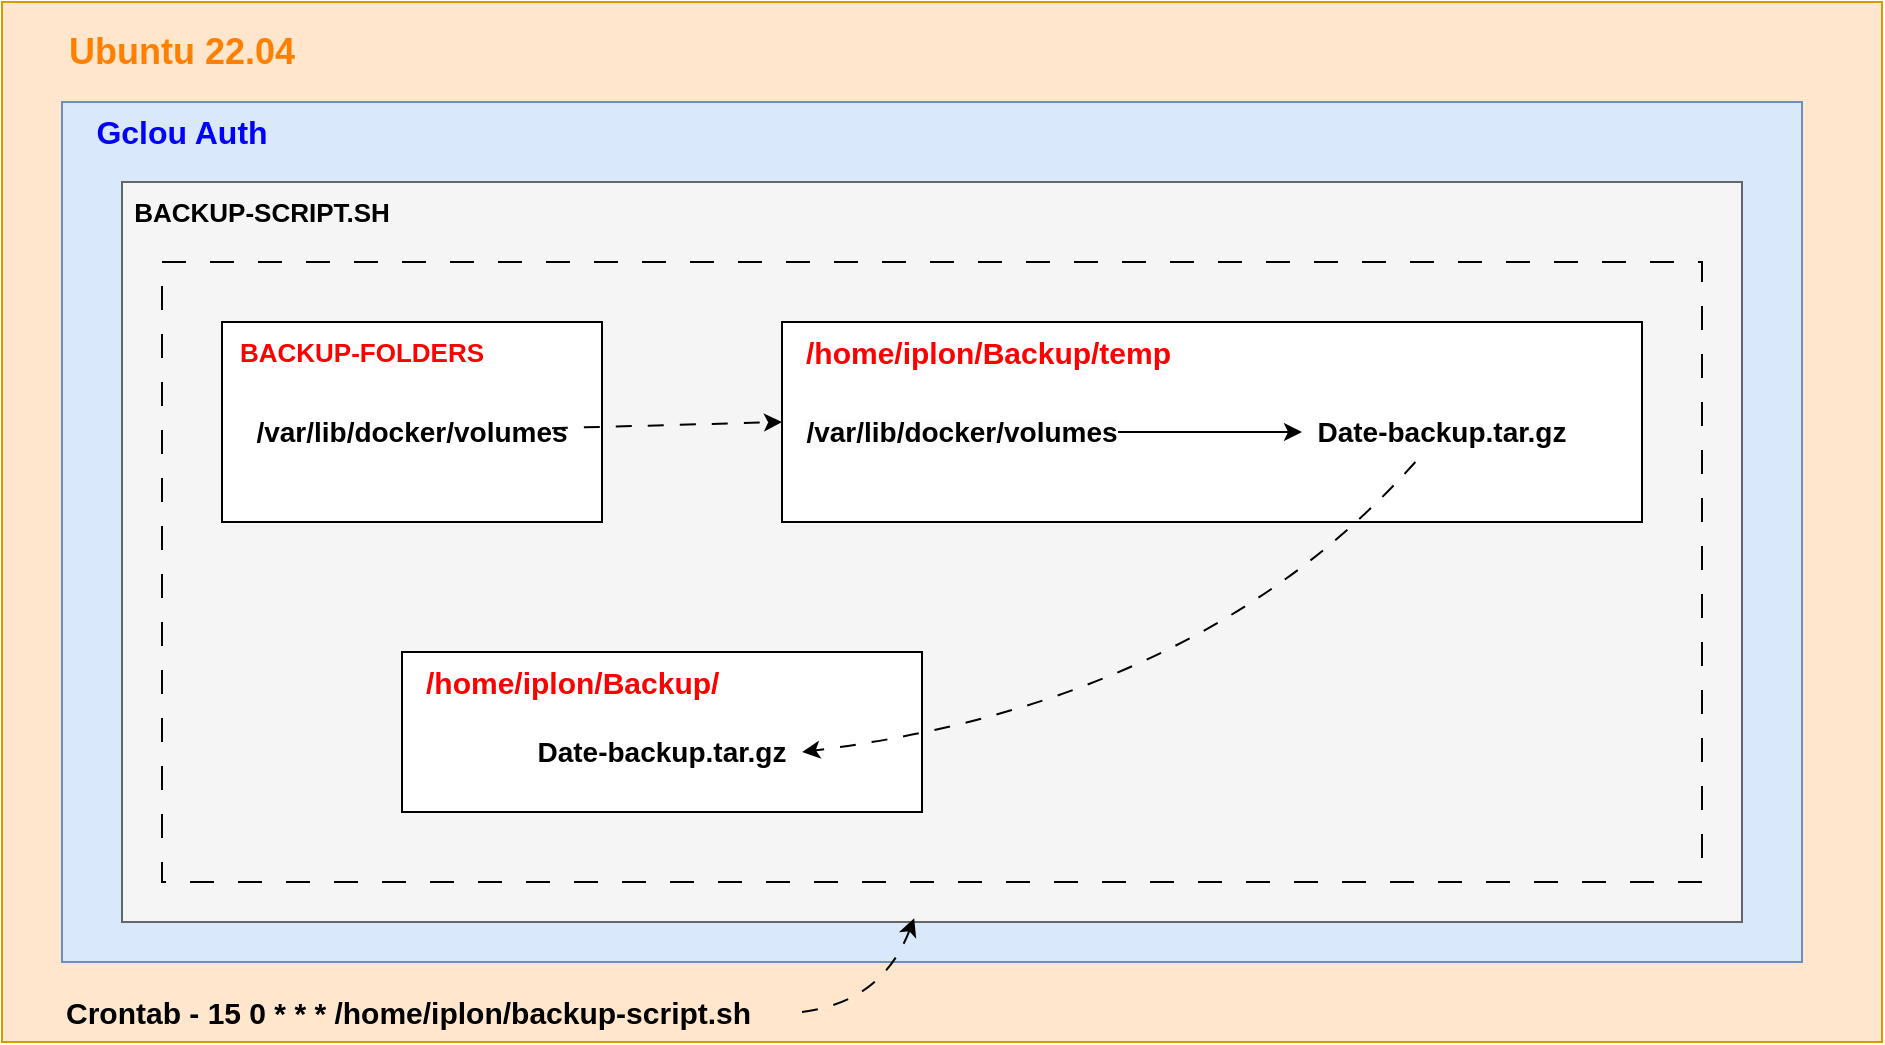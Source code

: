 <mxfile version="21.7.0" type="github">
  <diagram name="Page-1" id="9AsOzyfTxAAt59TYpuIn">
    <mxGraphModel dx="1434" dy="811" grid="1" gridSize="10" guides="1" tooltips="1" connect="1" arrows="1" fold="1" page="1" pageScale="1" pageWidth="827" pageHeight="1169" math="0" shadow="0">
      <root>
        <mxCell id="0" />
        <mxCell id="1" parent="0" />
        <mxCell id="MmiJt0va4LWQRkHMWDSl-2" value="" style="rounded=0;whiteSpace=wrap;html=1;fillColor=#ffe6cc;strokeColor=#d79b00;" parent="1" vertex="1">
          <mxGeometry x="100" y="220" width="940" height="520" as="geometry" />
        </mxCell>
        <mxCell id="MmiJt0va4LWQRkHMWDSl-3" value="" style="rounded=0;whiteSpace=wrap;html=1;fillColor=#dae8fc;strokeColor=#6c8ebf;" parent="1" vertex="1">
          <mxGeometry x="130" y="270" width="870" height="430" as="geometry" />
        </mxCell>
        <mxCell id="MmiJt0va4LWQRkHMWDSl-5" value="&lt;b&gt;&lt;font color=&quot;#ff8000&quot; style=&quot;font-size: 18px;&quot;&gt;Ubuntu 22.04&lt;/font&gt;&lt;/b&gt;" style="text;html=1;strokeColor=none;fillColor=none;align=center;verticalAlign=middle;whiteSpace=wrap;rounded=0;" parent="1" vertex="1">
          <mxGeometry x="110" y="230" width="160" height="30" as="geometry" />
        </mxCell>
        <mxCell id="MmiJt0va4LWQRkHMWDSl-6" value="" style="rounded=0;whiteSpace=wrap;html=1;fillColor=#f5f5f5;strokeColor=#666666;fontColor=#333333;" parent="1" vertex="1">
          <mxGeometry x="160" y="310" width="810" height="370" as="geometry" />
        </mxCell>
        <mxCell id="MmiJt0va4LWQRkHMWDSl-7" value="&lt;b&gt;&lt;font color=&quot;#0000ff&quot; style=&quot;font-size: 16px;&quot;&gt;Gclou Auth&lt;/font&gt;&lt;/b&gt;" style="text;html=1;strokeColor=none;fillColor=none;align=center;verticalAlign=middle;whiteSpace=wrap;rounded=0;" parent="1" vertex="1">
          <mxGeometry x="130" y="270" width="120" height="30" as="geometry" />
        </mxCell>
        <mxCell id="MmiJt0va4LWQRkHMWDSl-8" value="" style="rounded=0;whiteSpace=wrap;html=1;dashed=1;dashPattern=12 12;fillColor=none;" parent="1" vertex="1">
          <mxGeometry x="180" y="350" width="770" height="310" as="geometry" />
        </mxCell>
        <mxCell id="MmiJt0va4LWQRkHMWDSl-9" value="&lt;b&gt;&lt;font style=&quot;font-size: 13px;&quot;&gt;BACKUP-SCRIPT.SH&lt;/font&gt;&lt;/b&gt;" style="text;html=1;strokeColor=none;fillColor=none;align=center;verticalAlign=middle;whiteSpace=wrap;rounded=0;" parent="1" vertex="1">
          <mxGeometry x="160" y="310" width="140" height="30" as="geometry" />
        </mxCell>
        <mxCell id="WtYuY4UgmzVssFFDPIEh-1" value="" style="rounded=0;whiteSpace=wrap;html=1;" vertex="1" parent="1">
          <mxGeometry x="210" y="380" width="190" height="100" as="geometry" />
        </mxCell>
        <mxCell id="WtYuY4UgmzVssFFDPIEh-2" value="&lt;b&gt;&lt;font color=&quot;#ff0000&quot; style=&quot;font-size: 13px;&quot;&gt;BACKUP-FOLDERS&lt;/font&gt;&lt;/b&gt;" style="text;html=1;strokeColor=none;fillColor=none;align=center;verticalAlign=middle;whiteSpace=wrap;rounded=0;" vertex="1" parent="1">
          <mxGeometry x="210" y="380" width="140" height="30" as="geometry" />
        </mxCell>
        <mxCell id="WtYuY4UgmzVssFFDPIEh-3" value="&lt;b&gt;&lt;font style=&quot;font-size: 14px;&quot;&gt;/var/lib/docker/volumes&lt;/font&gt;&lt;/b&gt;" style="text;html=1;strokeColor=none;fillColor=none;align=center;verticalAlign=middle;whiteSpace=wrap;rounded=0;" vertex="1" parent="1">
          <mxGeometry x="235" y="420" width="140" height="30" as="geometry" />
        </mxCell>
        <mxCell id="WtYuY4UgmzVssFFDPIEh-4" value="" style="rounded=0;whiteSpace=wrap;html=1;" vertex="1" parent="1">
          <mxGeometry x="490" y="380" width="430" height="100" as="geometry" />
        </mxCell>
        <mxCell id="WtYuY4UgmzVssFFDPIEh-6" value="&lt;b&gt;&lt;font color=&quot;#ff0000&quot; style=&quot;font-size: 15px;&quot;&gt;/home/iplon/Backup/temp&lt;/font&gt;&lt;/b&gt;" style="text;html=1;strokeColor=none;fillColor=none;align=left;verticalAlign=middle;whiteSpace=wrap;rounded=0;" vertex="1" parent="1">
          <mxGeometry x="500" y="380" width="230" height="30" as="geometry" />
        </mxCell>
        <mxCell id="WtYuY4UgmzVssFFDPIEh-9" style="edgeStyle=orthogonalEdgeStyle;rounded=0;orthogonalLoop=1;jettySize=auto;html=1;" edge="1" parent="1" source="WtYuY4UgmzVssFFDPIEh-7" target="WtYuY4UgmzVssFFDPIEh-8">
          <mxGeometry relative="1" as="geometry" />
        </mxCell>
        <mxCell id="WtYuY4UgmzVssFFDPIEh-7" value="&lt;b style=&quot;border-color: var(--border-color); color: rgb(0, 0, 0); font-family: Helvetica; font-size: 12px; font-style: normal; font-variant-ligatures: normal; font-variant-caps: normal; letter-spacing: normal; orphans: 2; text-align: center; text-indent: 0px; text-transform: none; widows: 2; word-spacing: 0px; -webkit-text-stroke-width: 0px; background-color: rgb(251, 251, 251); text-decoration-thickness: initial; text-decoration-style: initial; text-decoration-color: initial;&quot;&gt;&lt;font style=&quot;border-color: var(--border-color); font-size: 14px;&quot;&gt;/var/lib/docker/volumes&lt;/font&gt;&lt;/b&gt;" style="text;html=1;strokeColor=none;fillColor=none;align=center;verticalAlign=middle;whiteSpace=wrap;rounded=0;" vertex="1" parent="1">
          <mxGeometry x="510" y="420" width="140" height="30" as="geometry" />
        </mxCell>
        <mxCell id="WtYuY4UgmzVssFFDPIEh-8" value="&lt;span style=&quot;font-size: 14px;&quot;&gt;&lt;b&gt;Date-backup.tar.gz&lt;/b&gt;&lt;/span&gt;" style="text;html=1;strokeColor=none;fillColor=none;align=center;verticalAlign=middle;whiteSpace=wrap;rounded=0;" vertex="1" parent="1">
          <mxGeometry x="750" y="420" width="140" height="30" as="geometry" />
        </mxCell>
        <mxCell id="WtYuY4UgmzVssFFDPIEh-13" value="" style="group" vertex="1" connectable="0" parent="1">
          <mxGeometry x="300" y="545" width="260" height="80" as="geometry" />
        </mxCell>
        <mxCell id="WtYuY4UgmzVssFFDPIEh-10" value="" style="rounded=0;whiteSpace=wrap;html=1;" vertex="1" parent="WtYuY4UgmzVssFFDPIEh-13">
          <mxGeometry width="260" height="80" as="geometry" />
        </mxCell>
        <mxCell id="WtYuY4UgmzVssFFDPIEh-11" value="&lt;b&gt;&lt;font color=&quot;#ff0000&quot; style=&quot;font-size: 15px;&quot;&gt;/home/iplon/Backup/&lt;/font&gt;&lt;/b&gt;" style="text;html=1;strokeColor=none;fillColor=none;align=left;verticalAlign=middle;whiteSpace=wrap;rounded=0;" vertex="1" parent="WtYuY4UgmzVssFFDPIEh-13">
          <mxGeometry x="10" width="230" height="30" as="geometry" />
        </mxCell>
        <mxCell id="WtYuY4UgmzVssFFDPIEh-12" value="&lt;span style=&quot;font-size: 14px;&quot;&gt;&lt;b&gt;Date-backup.tar.gz&lt;/b&gt;&lt;/span&gt;" style="text;html=1;strokeColor=none;fillColor=none;align=center;verticalAlign=middle;whiteSpace=wrap;rounded=0;" vertex="1" parent="WtYuY4UgmzVssFFDPIEh-13">
          <mxGeometry x="60" y="35" width="140" height="30" as="geometry" />
        </mxCell>
        <mxCell id="WtYuY4UgmzVssFFDPIEh-14" value="" style="curved=1;endArrow=classic;html=1;rounded=0;entryX=1;entryY=0.5;entryDx=0;entryDy=0;dashed=1;dashPattern=8 8;" edge="1" parent="1" source="WtYuY4UgmzVssFFDPIEh-8" target="WtYuY4UgmzVssFFDPIEh-12">
          <mxGeometry width="50" height="50" relative="1" as="geometry">
            <mxPoint x="820" y="500" as="sourcePoint" />
            <mxPoint x="820" y="520.711" as="targetPoint" />
            <Array as="points">
              <mxPoint x="700" y="570" />
            </Array>
          </mxGeometry>
        </mxCell>
        <mxCell id="WtYuY4UgmzVssFFDPIEh-15" value="" style="curved=1;endArrow=classic;html=1;rounded=0;dashed=1;dashPattern=8 8;entryX=0;entryY=0.5;entryDx=0;entryDy=0;" edge="1" parent="1" source="WtYuY4UgmzVssFFDPIEh-3" target="WtYuY4UgmzVssFFDPIEh-4">
          <mxGeometry width="50" height="50" relative="1" as="geometry">
            <mxPoint x="375" y="485" as="sourcePoint" />
            <mxPoint x="500" y="435" as="targetPoint" />
          </mxGeometry>
        </mxCell>
        <mxCell id="WtYuY4UgmzVssFFDPIEh-19" value="&lt;b&gt;&lt;font style=&quot;font-size: 15px;&quot;&gt;Crontab - 15 0 * * * /home/iplon/backup-script.sh&lt;/font&gt;&lt;/b&gt;" style="text;html=1;strokeColor=none;fillColor=none;align=left;verticalAlign=middle;whiteSpace=wrap;rounded=0;" vertex="1" parent="1">
          <mxGeometry x="130" y="710" width="370" height="30" as="geometry" />
        </mxCell>
        <mxCell id="WtYuY4UgmzVssFFDPIEh-23" value="" style="curved=1;endArrow=classic;html=1;rounded=0;entryX=0.489;entryY=0.995;entryDx=0;entryDy=0;entryPerimeter=0;exitX=1;exitY=0.5;exitDx=0;exitDy=0;dashed=1;dashPattern=8 8;" edge="1" parent="1" source="WtYuY4UgmzVssFFDPIEh-19" target="MmiJt0va4LWQRkHMWDSl-6">
          <mxGeometry width="50" height="50" relative="1" as="geometry">
            <mxPoint x="59.289" y="775" as="sourcePoint" />
            <mxPoint x="59.289" y="725" as="targetPoint" />
            <Array as="points">
              <mxPoint x="540" y="720" />
            </Array>
          </mxGeometry>
        </mxCell>
      </root>
    </mxGraphModel>
  </diagram>
</mxfile>

